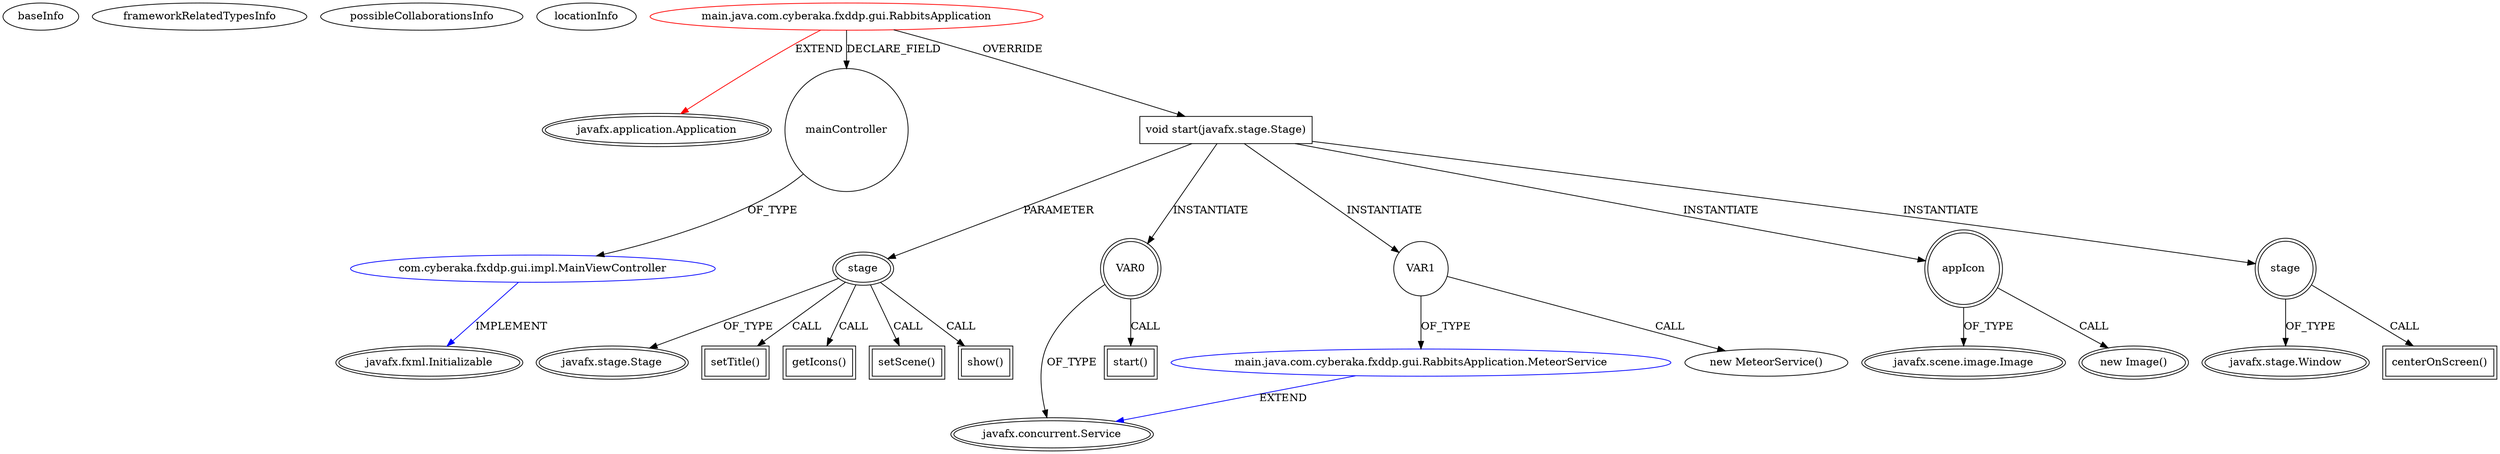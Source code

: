 digraph {
baseInfo[graphId=2328,category="extension_graph",isAnonymous=false,possibleRelation=true]
frameworkRelatedTypesInfo[0="javafx.application.Application"]
possibleCollaborationsInfo[0="2328~OVERRIDING_METHOD_DECLARATION-INSTANTIATION-~javafx.application.Application ~javafx.concurrent.Service ~false~false",1="2328~FIELD_DECLARATION-~javafx.application.Application ~javafx.fxml.Initializable ~false~false"]
locationInfo[projectName="cyberaka-fxddp_poc",filePath="/cyberaka-fxddp_poc/fxddp_poc-master/fxddp-gui/src/main/java/com/cyberaka/fxddp/gui/RabbitsApplication.java",contextSignature="RabbitsApplication",graphId="2328"]
0[label="main.java.com.cyberaka.fxddp.gui.RabbitsApplication",vertexType="ROOT_CLIENT_CLASS_DECLARATION",isFrameworkType=false,color=red]
1[label="javafx.application.Application",vertexType="FRAMEWORK_CLASS_TYPE",isFrameworkType=true,peripheries=2]
2[label="mainController",vertexType="FIELD_DECLARATION",isFrameworkType=false,shape=circle]
3[label="com.cyberaka.fxddp.gui.impl.MainViewController",vertexType="REFERENCE_CLIENT_CLASS_DECLARATION",isFrameworkType=false,color=blue]
4[label="javafx.fxml.Initializable",vertexType="FRAMEWORK_INTERFACE_TYPE",isFrameworkType=true,peripheries=2]
5[label="void start(javafx.stage.Stage)",vertexType="OVERRIDING_METHOD_DECLARATION",isFrameworkType=false,shape=box]
6[label="stage",vertexType="PARAMETER_DECLARATION",isFrameworkType=true,peripheries=2]
7[label="javafx.stage.Stage",vertexType="FRAMEWORK_CLASS_TYPE",isFrameworkType=true,peripheries=2]
8[label="VAR0",vertexType="VARIABLE_EXPRESION",isFrameworkType=true,peripheries=2,shape=circle]
10[label="javafx.concurrent.Service",vertexType="FRAMEWORK_CLASS_TYPE",isFrameworkType=true,peripheries=2]
9[label="start()",vertexType="INSIDE_CALL",isFrameworkType=true,peripheries=2,shape=box]
12[label="VAR1",vertexType="VARIABLE_EXPRESION",isFrameworkType=false,shape=circle]
13[label="main.java.com.cyberaka.fxddp.gui.RabbitsApplication.MeteorService",vertexType="REFERENCE_CLIENT_CLASS_DECLARATION",isFrameworkType=false,color=blue]
11[label="new MeteorService()",vertexType="CONSTRUCTOR_CALL",isFrameworkType=false]
16[label="setTitle()",vertexType="INSIDE_CALL",isFrameworkType=true,peripheries=2,shape=box]
18[label="appIcon",vertexType="VARIABLE_EXPRESION",isFrameworkType=true,peripheries=2,shape=circle]
19[label="javafx.scene.image.Image",vertexType="FRAMEWORK_CLASS_TYPE",isFrameworkType=true,peripheries=2]
17[label="new Image()",vertexType="CONSTRUCTOR_CALL",isFrameworkType=true,peripheries=2]
21[label="getIcons()",vertexType="INSIDE_CALL",isFrameworkType=true,peripheries=2,shape=box]
23[label="setScene()",vertexType="INSIDE_CALL",isFrameworkType=true,peripheries=2,shape=box]
24[label="stage",vertexType="VARIABLE_EXPRESION",isFrameworkType=true,peripheries=2,shape=circle]
26[label="javafx.stage.Window",vertexType="FRAMEWORK_CLASS_TYPE",isFrameworkType=true,peripheries=2]
25[label="centerOnScreen()",vertexType="INSIDE_CALL",isFrameworkType=true,peripheries=2,shape=box]
28[label="show()",vertexType="INSIDE_CALL",isFrameworkType=true,peripheries=2,shape=box]
0->1[label="EXTEND",color=red]
0->2[label="DECLARE_FIELD"]
3->4[label="IMPLEMENT",color=blue]
2->3[label="OF_TYPE"]
0->5[label="OVERRIDE"]
6->7[label="OF_TYPE"]
5->6[label="PARAMETER"]
5->8[label="INSTANTIATE"]
8->10[label="OF_TYPE"]
8->9[label="CALL"]
5->12[label="INSTANTIATE"]
13->10[label="EXTEND",color=blue]
12->13[label="OF_TYPE"]
12->11[label="CALL"]
6->16[label="CALL"]
5->18[label="INSTANTIATE"]
18->19[label="OF_TYPE"]
18->17[label="CALL"]
6->21[label="CALL"]
6->23[label="CALL"]
5->24[label="INSTANTIATE"]
24->26[label="OF_TYPE"]
24->25[label="CALL"]
6->28[label="CALL"]
}
